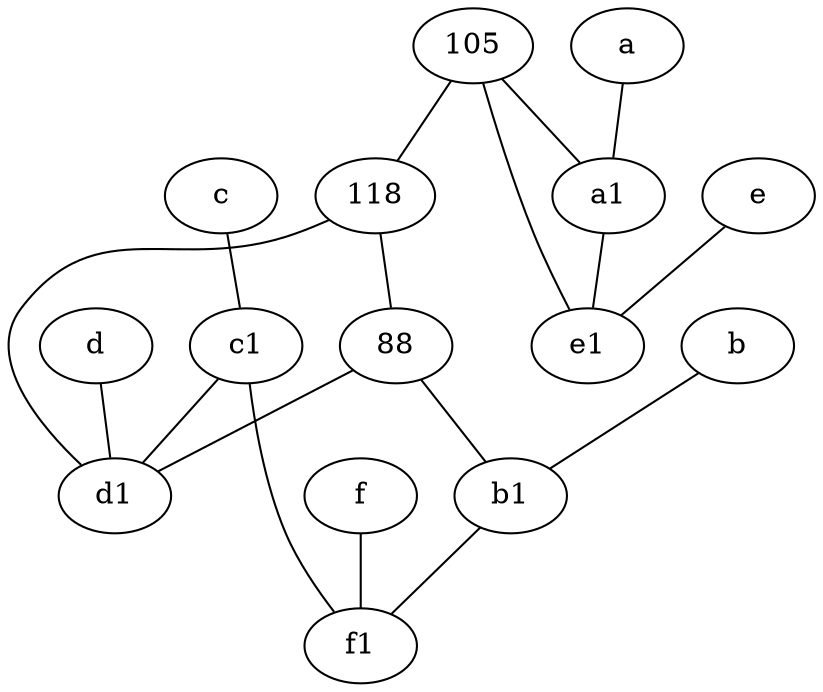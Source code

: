 graph {
	node [labelfontsize=50]
	e1 [labelfontsize=50 pos="7,7!"]
	e [labelfontsize=50 pos="7,9!"]
	a [labelfontsize=50 pos="8,2!"]
	118 [labelfontsize=50]
	a1 [labelfontsize=50 pos="8,3!"]
	d1 [labelfontsize=50 pos="3,5!"]
	88 [labelfontsize=50]
	c1 [labelfontsize=50 pos="4.5,3!"]
	f1 [labelfontsize=50 pos="3,8!"]
	b [labelfontsize=50 pos="10,4!"]
	f [labelfontsize=50 pos="3,9!"]
	105 [labelfontsize=50]
	b1 [labelfontsize=50 pos="9,4!"]
	c [labelfontsize=50 pos="4.5,2!"]
	d [labelfontsize=50 pos="2,5!"]
	c1 -- d1
	e -- e1
	88 -- b1
	a -- a1
	a1 -- e1
	88 -- d1
	d -- d1
	c -- c1
	105 -- e1
	105 -- 118
	b -- b1
	105 -- a1
	118 -- 88
	c1 -- f1
	b1 -- f1
	f -- f1
	118 -- d1
}
